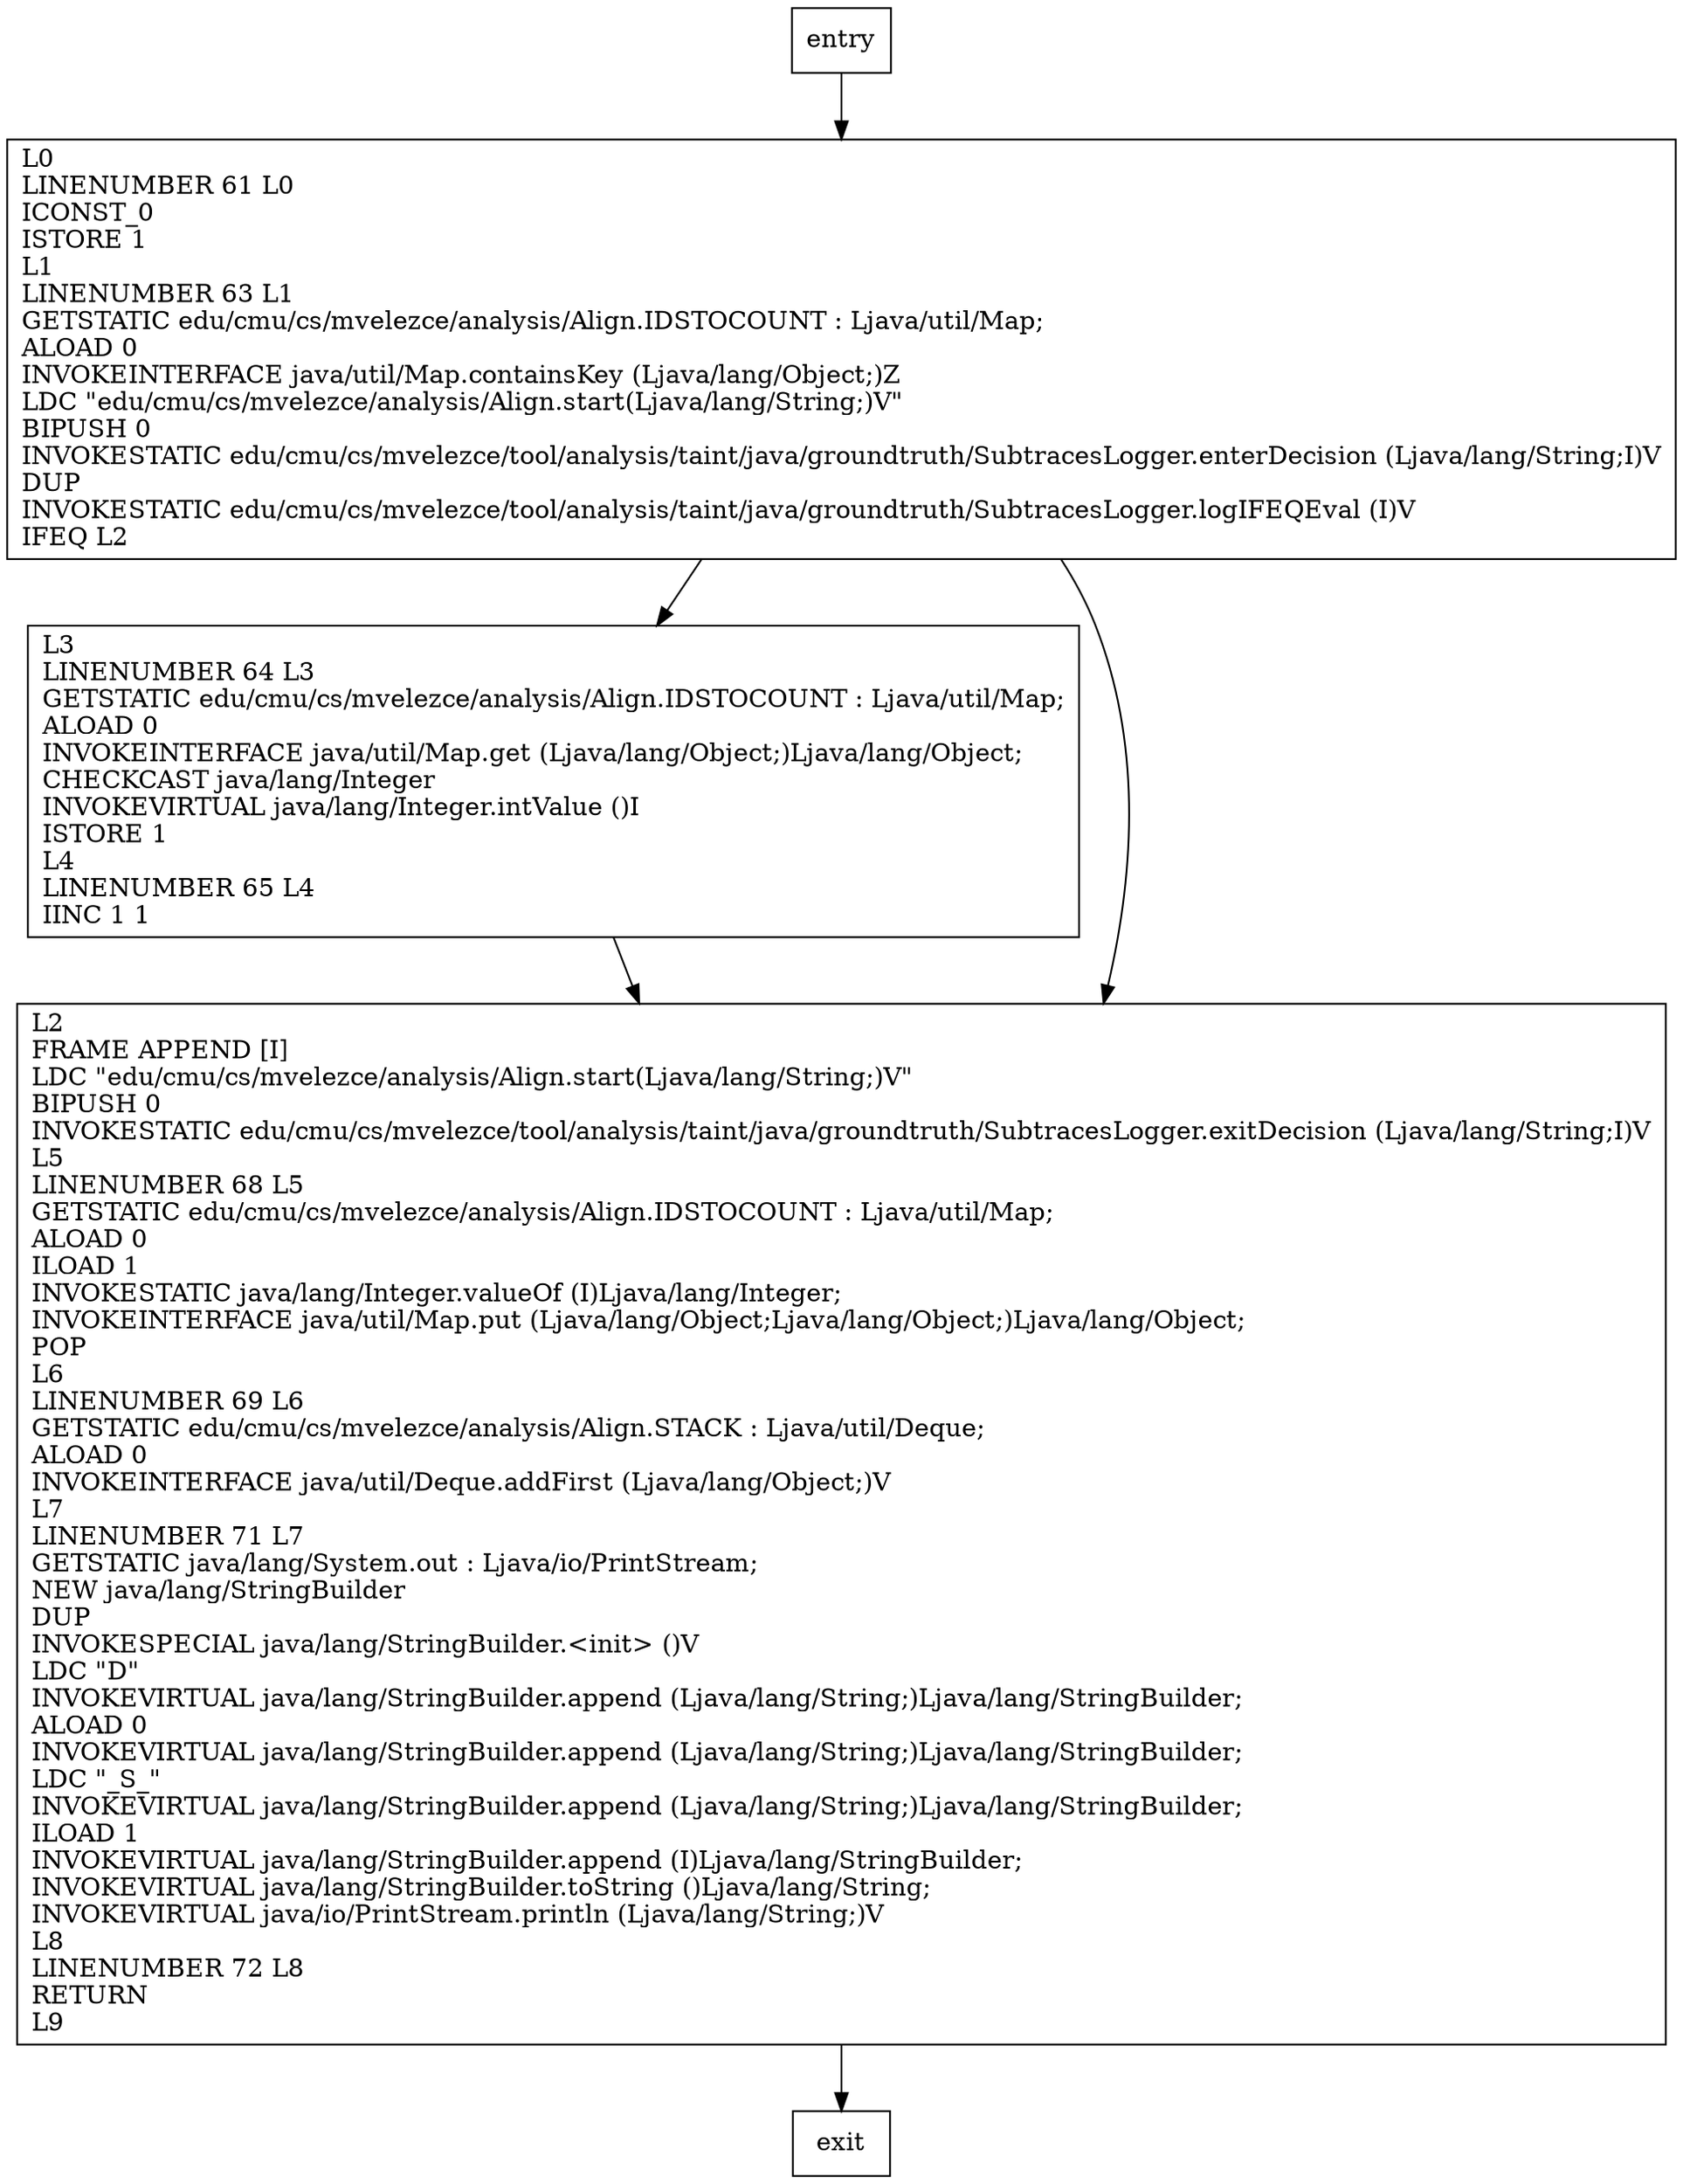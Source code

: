 digraph start {
node [shape=record];
1779722955 [label="L3\lLINENUMBER 64 L3\lGETSTATIC edu/cmu/cs/mvelezce/analysis/Align.IDSTOCOUNT : Ljava/util/Map;\lALOAD 0\lINVOKEINTERFACE java/util/Map.get (Ljava/lang/Object;)Ljava/lang/Object;\lCHECKCAST java/lang/Integer\lINVOKEVIRTUAL java/lang/Integer.intValue ()I\lISTORE 1\lL4\lLINENUMBER 65 L4\lIINC 1 1\l"];
1607296605 [label="L2\lFRAME APPEND [I]\lLDC \"edu/cmu/cs/mvelezce/analysis/Align.start(Ljava/lang/String;)V\"\lBIPUSH 0\lINVOKESTATIC edu/cmu/cs/mvelezce/tool/analysis/taint/java/groundtruth/SubtracesLogger.exitDecision (Ljava/lang/String;I)V\lL5\lLINENUMBER 68 L5\lGETSTATIC edu/cmu/cs/mvelezce/analysis/Align.IDSTOCOUNT : Ljava/util/Map;\lALOAD 0\lILOAD 1\lINVOKESTATIC java/lang/Integer.valueOf (I)Ljava/lang/Integer;\lINVOKEINTERFACE java/util/Map.put (Ljava/lang/Object;Ljava/lang/Object;)Ljava/lang/Object;\lPOP\lL6\lLINENUMBER 69 L6\lGETSTATIC edu/cmu/cs/mvelezce/analysis/Align.STACK : Ljava/util/Deque;\lALOAD 0\lINVOKEINTERFACE java/util/Deque.addFirst (Ljava/lang/Object;)V\lL7\lLINENUMBER 71 L7\lGETSTATIC java/lang/System.out : Ljava/io/PrintStream;\lNEW java/lang/StringBuilder\lDUP\lINVOKESPECIAL java/lang/StringBuilder.\<init\> ()V\lLDC \"D\"\lINVOKEVIRTUAL java/lang/StringBuilder.append (Ljava/lang/String;)Ljava/lang/StringBuilder;\lALOAD 0\lINVOKEVIRTUAL java/lang/StringBuilder.append (Ljava/lang/String;)Ljava/lang/StringBuilder;\lLDC \"_S_\"\lINVOKEVIRTUAL java/lang/StringBuilder.append (Ljava/lang/String;)Ljava/lang/StringBuilder;\lILOAD 1\lINVOKEVIRTUAL java/lang/StringBuilder.append (I)Ljava/lang/StringBuilder;\lINVOKEVIRTUAL java/lang/StringBuilder.toString ()Ljava/lang/String;\lINVOKEVIRTUAL java/io/PrintStream.println (Ljava/lang/String;)V\lL8\lLINENUMBER 72 L8\lRETURN\lL9\l"];
1738332616 [label="L0\lLINENUMBER 61 L0\lICONST_0\lISTORE 1\lL1\lLINENUMBER 63 L1\lGETSTATIC edu/cmu/cs/mvelezce/analysis/Align.IDSTOCOUNT : Ljava/util/Map;\lALOAD 0\lINVOKEINTERFACE java/util/Map.containsKey (Ljava/lang/Object;)Z\lLDC \"edu/cmu/cs/mvelezce/analysis/Align.start(Ljava/lang/String;)V\"\lBIPUSH 0\lINVOKESTATIC edu/cmu/cs/mvelezce/tool/analysis/taint/java/groundtruth/SubtracesLogger.enterDecision (Ljava/lang/String;I)V\lDUP\lINVOKESTATIC edu/cmu/cs/mvelezce/tool/analysis/taint/java/groundtruth/SubtracesLogger.logIFEQEval (I)V\lIFEQ L2\l"];
entry;
exit;
entry -> 1738332616;
1779722955 -> 1607296605;
1607296605 -> exit;
1738332616 -> 1779722955;
1738332616 -> 1607296605;
}
